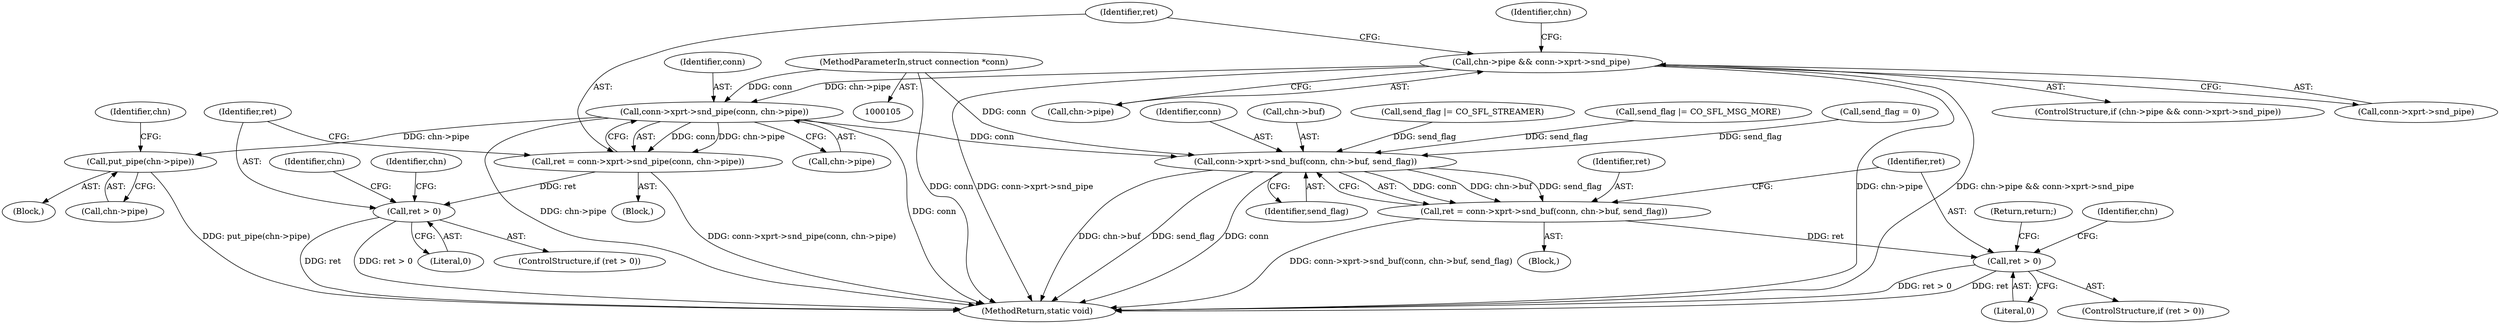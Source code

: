 digraph "0_haproxy_b4d05093bc89f71377230228007e69a1434c1a0c_1@pointer" {
"1000134" [label="(Call,conn->xprt->snd_pipe(conn, chn->pipe))"];
"1000106" [label="(MethodParameterIn,struct connection *conn)"];
"1000122" [label="(Call,chn->pipe && conn->xprt->snd_pipe)"];
"1000132" [label="(Call,ret = conn->xprt->snd_pipe(conn, chn->pipe))"];
"1000140" [label="(Call,ret > 0)"];
"1000156" [label="(Call,put_pipe(chn->pipe))"];
"1000249" [label="(Call,conn->xprt->snd_buf(conn, chn->buf, send_flag))"];
"1000247" [label="(Call,ret = conn->xprt->snd_buf(conn, chn->buf, send_flag))"];
"1000256" [label="(Call,ret > 0)"];
"1000122" [label="(Call,chn->pipe && conn->xprt->snd_pipe)"];
"1000131" [label="(Block,)"];
"1000136" [label="(Call,chn->pipe)"];
"1000155" [label="(Block,)"];
"1000256" [label="(Call,ret > 0)"];
"1000195" [label="(Block,)"];
"1000235" [label="(Call,send_flag |= CO_SFL_MSG_MORE)"];
"1000258" [label="(Literal,0)"];
"1000249" [label="(Call,conn->xprt->snd_buf(conn, chn->buf, send_flag))"];
"1000254" [label="(Identifier,send_flag)"];
"1000139" [label="(ControlStructure,if (ret > 0))"];
"1000133" [label="(Identifier,ret)"];
"1000282" [label="(MethodReturn,static void)"];
"1000176" [label="(Identifier,chn)"];
"1000281" [label="(Return,return;)"];
"1000142" [label="(Literal,0)"];
"1000197" [label="(Call,send_flag = 0)"];
"1000156" [label="(Call,put_pipe(chn->pipe))"];
"1000157" [label="(Call,chn->pipe)"];
"1000248" [label="(Identifier,ret)"];
"1000134" [label="(Call,conn->xprt->snd_pipe(conn, chn->pipe))"];
"1000106" [label="(MethodParameterIn,struct connection *conn)"];
"1000121" [label="(ControlStructure,if (chn->pipe && conn->xprt->snd_pipe))"];
"1000132" [label="(Call,ret = conn->xprt->snd_pipe(conn, chn->pipe))"];
"1000140" [label="(Call,ret > 0)"];
"1000262" [label="(Identifier,chn)"];
"1000250" [label="(Identifier,conn)"];
"1000257" [label="(Identifier,ret)"];
"1000152" [label="(Identifier,chn)"];
"1000255" [label="(ControlStructure,if (ret > 0))"];
"1000247" [label="(Call,ret = conn->xprt->snd_buf(conn, chn->buf, send_flag))"];
"1000141" [label="(Identifier,ret)"];
"1000162" [label="(Identifier,chn)"];
"1000135" [label="(Identifier,conn)"];
"1000251" [label="(Call,chn->buf)"];
"1000244" [label="(Call,send_flag |= CO_SFL_STREAMER)"];
"1000123" [label="(Call,chn->pipe)"];
"1000126" [label="(Call,conn->xprt->snd_pipe)"];
"1000145" [label="(Identifier,chn)"];
"1000134" -> "1000132"  [label="AST: "];
"1000134" -> "1000136"  [label="CFG: "];
"1000135" -> "1000134"  [label="AST: "];
"1000136" -> "1000134"  [label="AST: "];
"1000132" -> "1000134"  [label="CFG: "];
"1000134" -> "1000282"  [label="DDG: conn"];
"1000134" -> "1000282"  [label="DDG: chn->pipe"];
"1000134" -> "1000132"  [label="DDG: conn"];
"1000134" -> "1000132"  [label="DDG: chn->pipe"];
"1000106" -> "1000134"  [label="DDG: conn"];
"1000122" -> "1000134"  [label="DDG: chn->pipe"];
"1000134" -> "1000156"  [label="DDG: chn->pipe"];
"1000134" -> "1000249"  [label="DDG: conn"];
"1000106" -> "1000105"  [label="AST: "];
"1000106" -> "1000282"  [label="DDG: conn"];
"1000106" -> "1000249"  [label="DDG: conn"];
"1000122" -> "1000121"  [label="AST: "];
"1000122" -> "1000123"  [label="CFG: "];
"1000122" -> "1000126"  [label="CFG: "];
"1000123" -> "1000122"  [label="AST: "];
"1000126" -> "1000122"  [label="AST: "];
"1000133" -> "1000122"  [label="CFG: "];
"1000176" -> "1000122"  [label="CFG: "];
"1000122" -> "1000282"  [label="DDG: conn->xprt->snd_pipe"];
"1000122" -> "1000282"  [label="DDG: chn->pipe"];
"1000122" -> "1000282"  [label="DDG: chn->pipe && conn->xprt->snd_pipe"];
"1000132" -> "1000131"  [label="AST: "];
"1000133" -> "1000132"  [label="AST: "];
"1000141" -> "1000132"  [label="CFG: "];
"1000132" -> "1000282"  [label="DDG: conn->xprt->snd_pipe(conn, chn->pipe)"];
"1000132" -> "1000140"  [label="DDG: ret"];
"1000140" -> "1000139"  [label="AST: "];
"1000140" -> "1000142"  [label="CFG: "];
"1000141" -> "1000140"  [label="AST: "];
"1000142" -> "1000140"  [label="AST: "];
"1000145" -> "1000140"  [label="CFG: "];
"1000152" -> "1000140"  [label="CFG: "];
"1000140" -> "1000282"  [label="DDG: ret"];
"1000140" -> "1000282"  [label="DDG: ret > 0"];
"1000156" -> "1000155"  [label="AST: "];
"1000156" -> "1000157"  [label="CFG: "];
"1000157" -> "1000156"  [label="AST: "];
"1000162" -> "1000156"  [label="CFG: "];
"1000156" -> "1000282"  [label="DDG: put_pipe(chn->pipe)"];
"1000249" -> "1000247"  [label="AST: "];
"1000249" -> "1000254"  [label="CFG: "];
"1000250" -> "1000249"  [label="AST: "];
"1000251" -> "1000249"  [label="AST: "];
"1000254" -> "1000249"  [label="AST: "];
"1000247" -> "1000249"  [label="CFG: "];
"1000249" -> "1000282"  [label="DDG: chn->buf"];
"1000249" -> "1000282"  [label="DDG: send_flag"];
"1000249" -> "1000282"  [label="DDG: conn"];
"1000249" -> "1000247"  [label="DDG: conn"];
"1000249" -> "1000247"  [label="DDG: chn->buf"];
"1000249" -> "1000247"  [label="DDG: send_flag"];
"1000235" -> "1000249"  [label="DDG: send_flag"];
"1000244" -> "1000249"  [label="DDG: send_flag"];
"1000197" -> "1000249"  [label="DDG: send_flag"];
"1000247" -> "1000195"  [label="AST: "];
"1000248" -> "1000247"  [label="AST: "];
"1000257" -> "1000247"  [label="CFG: "];
"1000247" -> "1000282"  [label="DDG: conn->xprt->snd_buf(conn, chn->buf, send_flag)"];
"1000247" -> "1000256"  [label="DDG: ret"];
"1000256" -> "1000255"  [label="AST: "];
"1000256" -> "1000258"  [label="CFG: "];
"1000257" -> "1000256"  [label="AST: "];
"1000258" -> "1000256"  [label="AST: "];
"1000262" -> "1000256"  [label="CFG: "];
"1000281" -> "1000256"  [label="CFG: "];
"1000256" -> "1000282"  [label="DDG: ret > 0"];
"1000256" -> "1000282"  [label="DDG: ret"];
}
